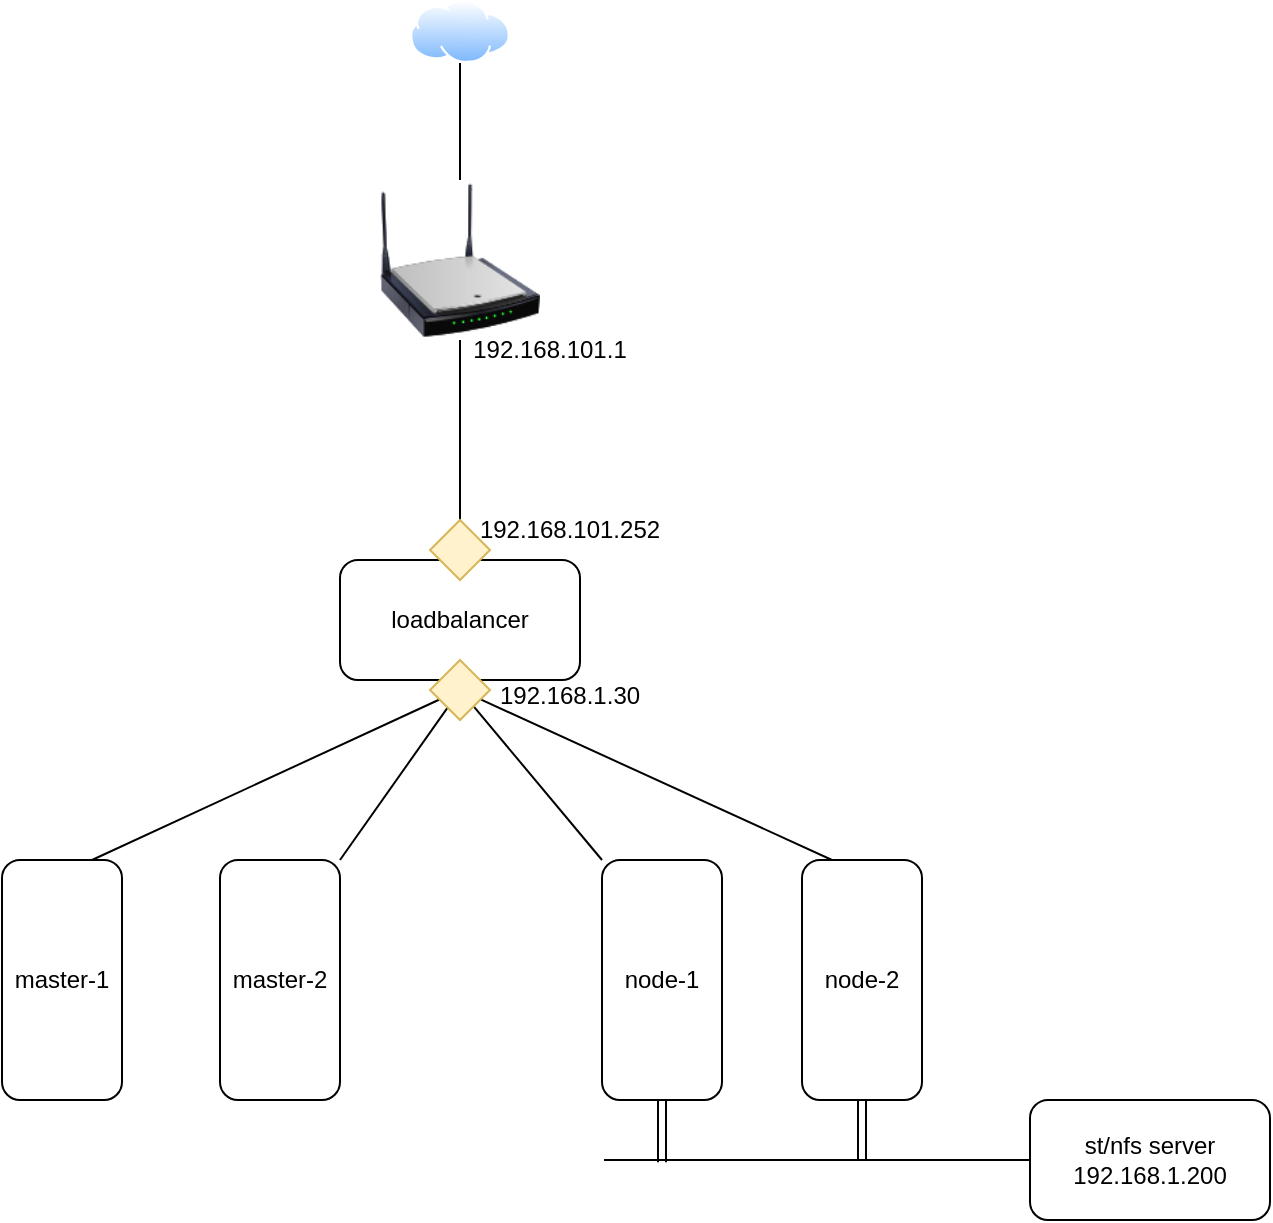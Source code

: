 <mxfile version="16.4.0" type="device"><diagram id="ZonSvXnIu6hRAxhZ_-ug" name="Page-1"><mxGraphModel dx="1333" dy="816" grid="0" gridSize="10" guides="1" tooltips="1" connect="1" arrows="1" fold="1" page="1" pageScale="1" pageWidth="827" pageHeight="1169" math="0" shadow="0"><root><mxCell id="0"/><mxCell id="1" parent="0"/><mxCell id="cXvwznqkNpESnEJtawdA-5" style="edgeStyle=orthogonalEdgeStyle;rounded=0;orthogonalLoop=1;jettySize=auto;html=1;endArrow=none;endFill=0;" parent="1" source="cXvwznqkNpESnEJtawdA-1" target="cXvwznqkNpESnEJtawdA-3" edge="1"><mxGeometry relative="1" as="geometry"/></mxCell><mxCell id="cXvwznqkNpESnEJtawdA-1" value="" style="aspect=fixed;perimeter=ellipsePerimeter;html=1;align=center;shadow=0;dashed=0;spacingTop=3;image;image=img/lib/active_directory/internet_cloud.svg;" parent="1" vertex="1"><mxGeometry x="364" y="130" width="50" height="31.5" as="geometry"/></mxCell><mxCell id="cXvwznqkNpESnEJtawdA-3" value="" style="image;html=1;image=img/lib/clip_art/networking/Wireless_Router_N_128x128.png" parent="1" vertex="1"><mxGeometry x="349" y="220" width="80" height="80" as="geometry"/></mxCell><mxCell id="cXvwznqkNpESnEJtawdA-6" value="master-2" style="rounded=1;whiteSpace=wrap;html=1;" parent="1" vertex="1"><mxGeometry x="269" y="560" width="60" height="120" as="geometry"/></mxCell><mxCell id="cXvwznqkNpESnEJtawdA-7" value="loadbalancer" style="rounded=1;whiteSpace=wrap;html=1;" parent="1" vertex="1"><mxGeometry x="329" y="410" width="120" height="60" as="geometry"/></mxCell><mxCell id="cXvwznqkNpESnEJtawdA-8" value="master-1" style="rounded=1;whiteSpace=wrap;html=1;" parent="1" vertex="1"><mxGeometry x="160" y="560" width="60" height="120" as="geometry"/></mxCell><mxCell id="tJyAlQCc9AV5Uxy3R0Jt-5" style="edgeStyle=orthogonalEdgeStyle;rounded=0;orthogonalLoop=1;jettySize=auto;html=1;shape=link;" edge="1" parent="1" source="cXvwznqkNpESnEJtawdA-9"><mxGeometry relative="1" as="geometry"><mxPoint x="490" y="711.097" as="targetPoint"/></mxGeometry></mxCell><mxCell id="cXvwznqkNpESnEJtawdA-9" value="node-1" style="rounded=1;whiteSpace=wrap;html=1;" parent="1" vertex="1"><mxGeometry x="460" y="560" width="60" height="120" as="geometry"/></mxCell><mxCell id="tJyAlQCc9AV5Uxy3R0Jt-6" style="edgeStyle=orthogonalEdgeStyle;rounded=0;orthogonalLoop=1;jettySize=auto;html=1;shape=link;" edge="1" parent="1" source="cXvwznqkNpESnEJtawdA-10"><mxGeometry relative="1" as="geometry"><mxPoint x="590" y="710.452" as="targetPoint"/></mxGeometry></mxCell><mxCell id="cXvwznqkNpESnEJtawdA-10" value="node-2" style="rounded=1;whiteSpace=wrap;html=1;" parent="1" vertex="1"><mxGeometry x="560" y="560" width="60" height="120" as="geometry"/></mxCell><mxCell id="cXvwznqkNpESnEJtawdA-17" style="edgeStyle=none;rounded=0;orthogonalLoop=1;jettySize=auto;html=1;entryX=0.75;entryY=0;entryDx=0;entryDy=0;endArrow=none;endFill=0;" parent="1" source="cXvwznqkNpESnEJtawdA-14" target="cXvwznqkNpESnEJtawdA-8" edge="1"><mxGeometry relative="1" as="geometry"/></mxCell><mxCell id="cXvwznqkNpESnEJtawdA-18" style="edgeStyle=none;rounded=0;orthogonalLoop=1;jettySize=auto;html=1;entryX=1;entryY=0;entryDx=0;entryDy=0;endArrow=none;endFill=0;" parent="1" source="cXvwznqkNpESnEJtawdA-14" target="cXvwznqkNpESnEJtawdA-6" edge="1"><mxGeometry relative="1" as="geometry"/></mxCell><mxCell id="cXvwznqkNpESnEJtawdA-19" style="edgeStyle=none;rounded=0;orthogonalLoop=1;jettySize=auto;html=1;entryX=0;entryY=0;entryDx=0;entryDy=0;endArrow=none;endFill=0;" parent="1" source="cXvwznqkNpESnEJtawdA-14" target="cXvwznqkNpESnEJtawdA-9" edge="1"><mxGeometry relative="1" as="geometry"/></mxCell><mxCell id="cXvwznqkNpESnEJtawdA-20" style="edgeStyle=none;rounded=0;orthogonalLoop=1;jettySize=auto;html=1;entryX=0.25;entryY=0;entryDx=0;entryDy=0;endArrow=none;endFill=0;" parent="1" source="cXvwznqkNpESnEJtawdA-14" target="cXvwznqkNpESnEJtawdA-10" edge="1"><mxGeometry relative="1" as="geometry"/></mxCell><mxCell id="cXvwznqkNpESnEJtawdA-14" value="" style="rhombus;whiteSpace=wrap;html=1;fillColor=#fff2cc;strokeColor=#d6b656;" parent="1" vertex="1"><mxGeometry x="374" y="460" width="30" height="30" as="geometry"/></mxCell><mxCell id="cXvwznqkNpESnEJtawdA-16" style="edgeStyle=none;rounded=0;orthogonalLoop=1;jettySize=auto;html=1;endArrow=none;endFill=0;" parent="1" source="cXvwznqkNpESnEJtawdA-15" target="cXvwznqkNpESnEJtawdA-3" edge="1"><mxGeometry relative="1" as="geometry"/></mxCell><mxCell id="cXvwznqkNpESnEJtawdA-15" value="" style="rhombus;whiteSpace=wrap;html=1;fillColor=#fff2cc;strokeColor=#d6b656;" parent="1" vertex="1"><mxGeometry x="374" y="390" width="30" height="30" as="geometry"/></mxCell><mxCell id="cXvwznqkNpESnEJtawdA-25" value="192.168.1.30" style="text;html=1;strokeColor=none;fillColor=none;align=center;verticalAlign=middle;whiteSpace=wrap;rounded=0;" parent="1" vertex="1"><mxGeometry x="414" y="463" width="60" height="30" as="geometry"/></mxCell><mxCell id="cXvwznqkNpESnEJtawdA-26" value="192.168.101.252" style="text;html=1;strokeColor=none;fillColor=none;align=center;verticalAlign=middle;whiteSpace=wrap;rounded=0;" parent="1" vertex="1"><mxGeometry x="414" y="380" width="60" height="30" as="geometry"/></mxCell><mxCell id="cXvwznqkNpESnEJtawdA-27" value="192.168.101.1" style="text;html=1;strokeColor=none;fillColor=none;align=center;verticalAlign=middle;whiteSpace=wrap;rounded=0;" parent="1" vertex="1"><mxGeometry x="404" y="290" width="60" height="30" as="geometry"/></mxCell><mxCell id="tJyAlQCc9AV5Uxy3R0Jt-1" value="st/nfs server&lt;br&gt;192.168.1.200" style="rounded=1;whiteSpace=wrap;html=1;" vertex="1" parent="1"><mxGeometry x="674" y="680" width="120" height="60" as="geometry"/></mxCell><mxCell id="tJyAlQCc9AV5Uxy3R0Jt-2" value="" style="endArrow=none;html=1;rounded=0;entryX=0;entryY=0.5;entryDx=0;entryDy=0;" edge="1" parent="1" target="tJyAlQCc9AV5Uxy3R0Jt-1"><mxGeometry width="50" height="50" relative="1" as="geometry"><mxPoint x="461" y="710" as="sourcePoint"/><mxPoint x="588" y="492" as="targetPoint"/></mxGeometry></mxCell></root></mxGraphModel></diagram></mxfile>
